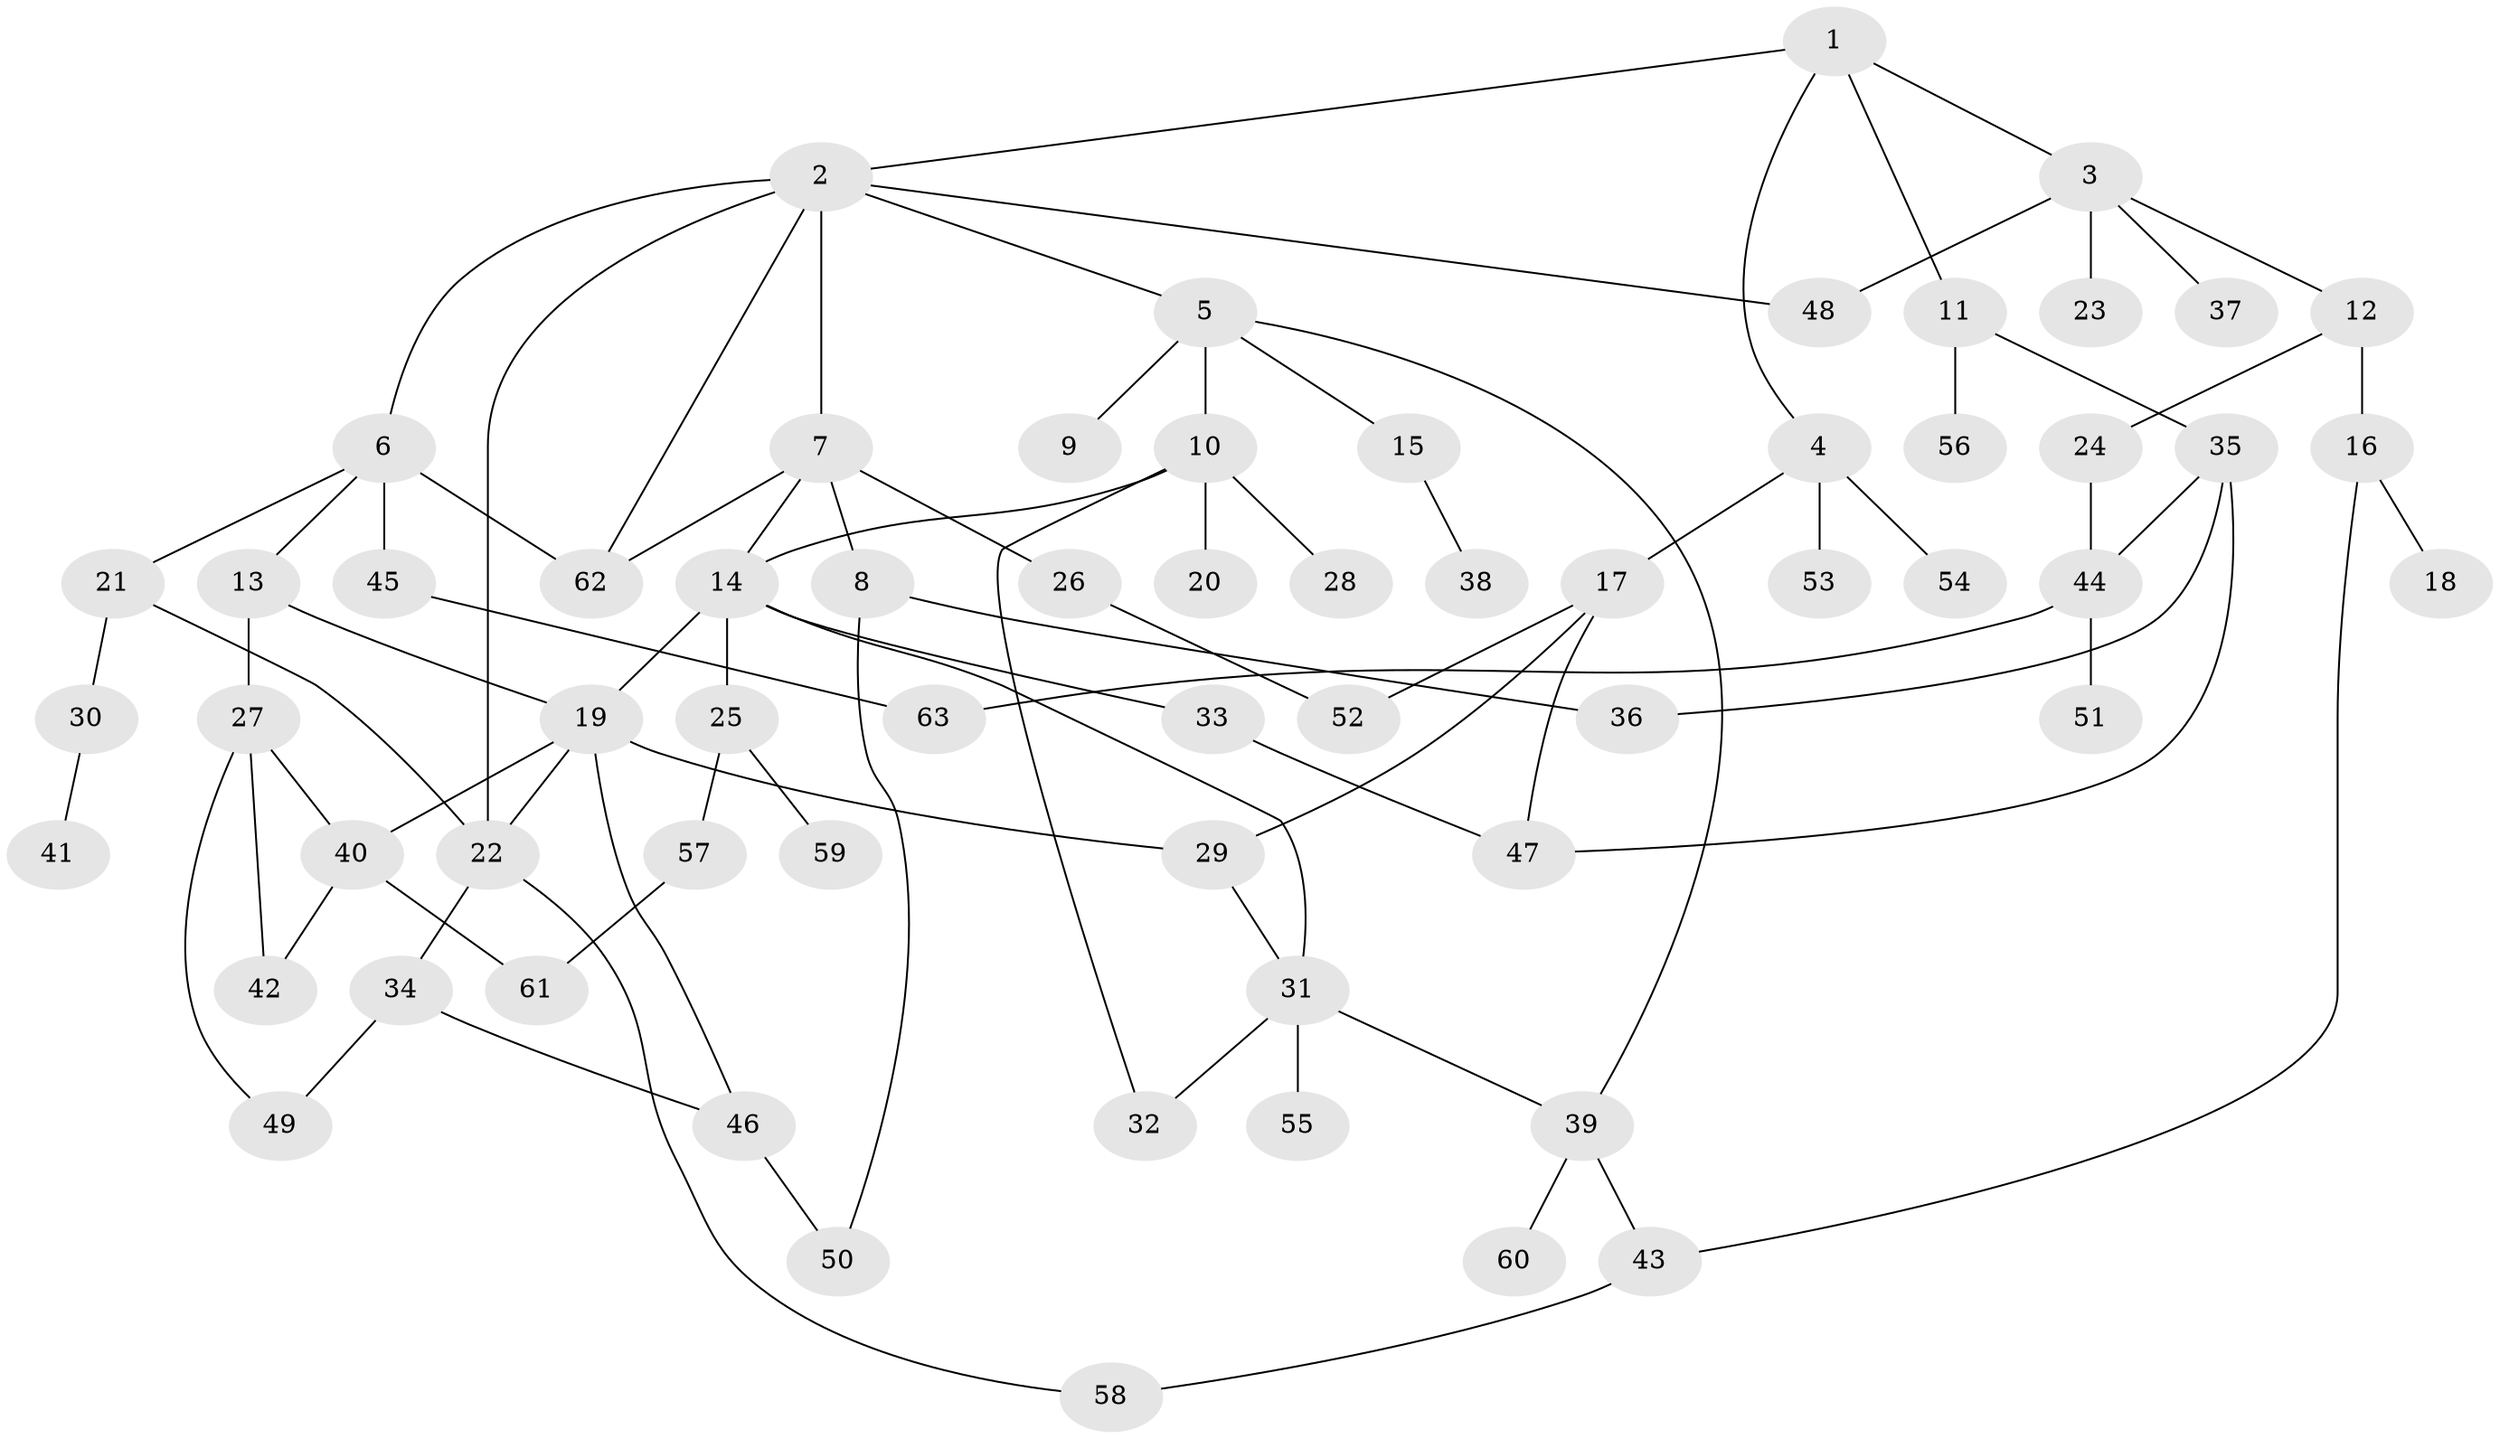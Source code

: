 // Generated by graph-tools (version 1.1) at 2025/10/02/27/25 16:10:55]
// undirected, 63 vertices, 87 edges
graph export_dot {
graph [start="1"]
  node [color=gray90,style=filled];
  1;
  2;
  3;
  4;
  5;
  6;
  7;
  8;
  9;
  10;
  11;
  12;
  13;
  14;
  15;
  16;
  17;
  18;
  19;
  20;
  21;
  22;
  23;
  24;
  25;
  26;
  27;
  28;
  29;
  30;
  31;
  32;
  33;
  34;
  35;
  36;
  37;
  38;
  39;
  40;
  41;
  42;
  43;
  44;
  45;
  46;
  47;
  48;
  49;
  50;
  51;
  52;
  53;
  54;
  55;
  56;
  57;
  58;
  59;
  60;
  61;
  62;
  63;
  1 -- 2;
  1 -- 3;
  1 -- 4;
  1 -- 11;
  2 -- 5;
  2 -- 6;
  2 -- 7;
  2 -- 48;
  2 -- 62;
  2 -- 22;
  3 -- 12;
  3 -- 23;
  3 -- 37;
  3 -- 48;
  4 -- 17;
  4 -- 53;
  4 -- 54;
  5 -- 9;
  5 -- 10;
  5 -- 15;
  5 -- 39;
  6 -- 13;
  6 -- 21;
  6 -- 45;
  6 -- 62;
  7 -- 8;
  7 -- 14;
  7 -- 26;
  7 -- 62;
  8 -- 50;
  8 -- 36;
  10 -- 20;
  10 -- 28;
  10 -- 32;
  10 -- 14;
  11 -- 35;
  11 -- 56;
  12 -- 16;
  12 -- 24;
  13 -- 19;
  13 -- 27;
  14 -- 25;
  14 -- 31;
  14 -- 33;
  14 -- 19;
  15 -- 38;
  16 -- 18;
  16 -- 43;
  17 -- 47;
  17 -- 29;
  17 -- 52;
  19 -- 29;
  19 -- 40;
  19 -- 46;
  19 -- 22;
  21 -- 22;
  21 -- 30;
  22 -- 34;
  22 -- 58;
  24 -- 44;
  25 -- 57;
  25 -- 59;
  26 -- 52;
  27 -- 40;
  27 -- 42;
  27 -- 49;
  29 -- 31;
  30 -- 41;
  31 -- 39;
  31 -- 55;
  31 -- 32;
  33 -- 47;
  34 -- 49;
  34 -- 46;
  35 -- 36;
  35 -- 47;
  35 -- 44;
  39 -- 43;
  39 -- 60;
  40 -- 42;
  40 -- 61;
  43 -- 58;
  44 -- 51;
  44 -- 63;
  45 -- 63;
  46 -- 50;
  57 -- 61;
}

